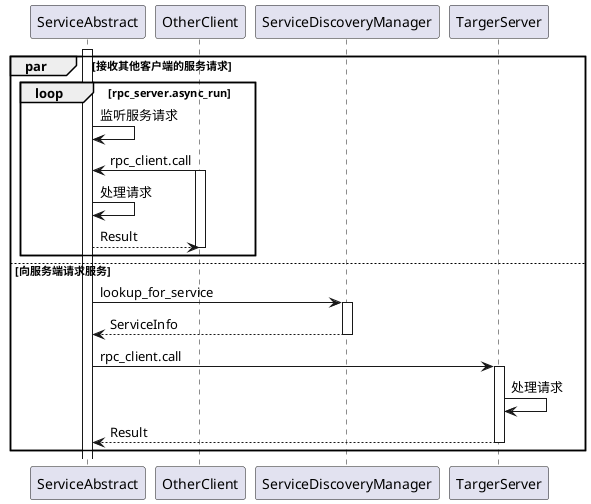 @startuml

par 接收其他客户端的服务请求
loop rpc_server.async_run
activate ServiceAbstract
ServiceAbstract -> ServiceAbstract : 监听服务请求
OtherClient -> ServiceAbstract : rpc_client.call
activate OtherClient
ServiceAbstract -> ServiceAbstract : 处理请求
ServiceAbstract --> OtherClient : Result
deactivate OtherClient
end
else 向服务端请求服务
activate ServiceAbstract

ServiceAbstract -> ServiceDiscoveryManager : lookup_for_service
activate  ServiceDiscoveryManager
return ServiceInfo
ServiceAbstract -> TargerServer : rpc_client.call
activate TargerServer
TargerServer -> TargerServer :处理请求
return Result

end

@enduml